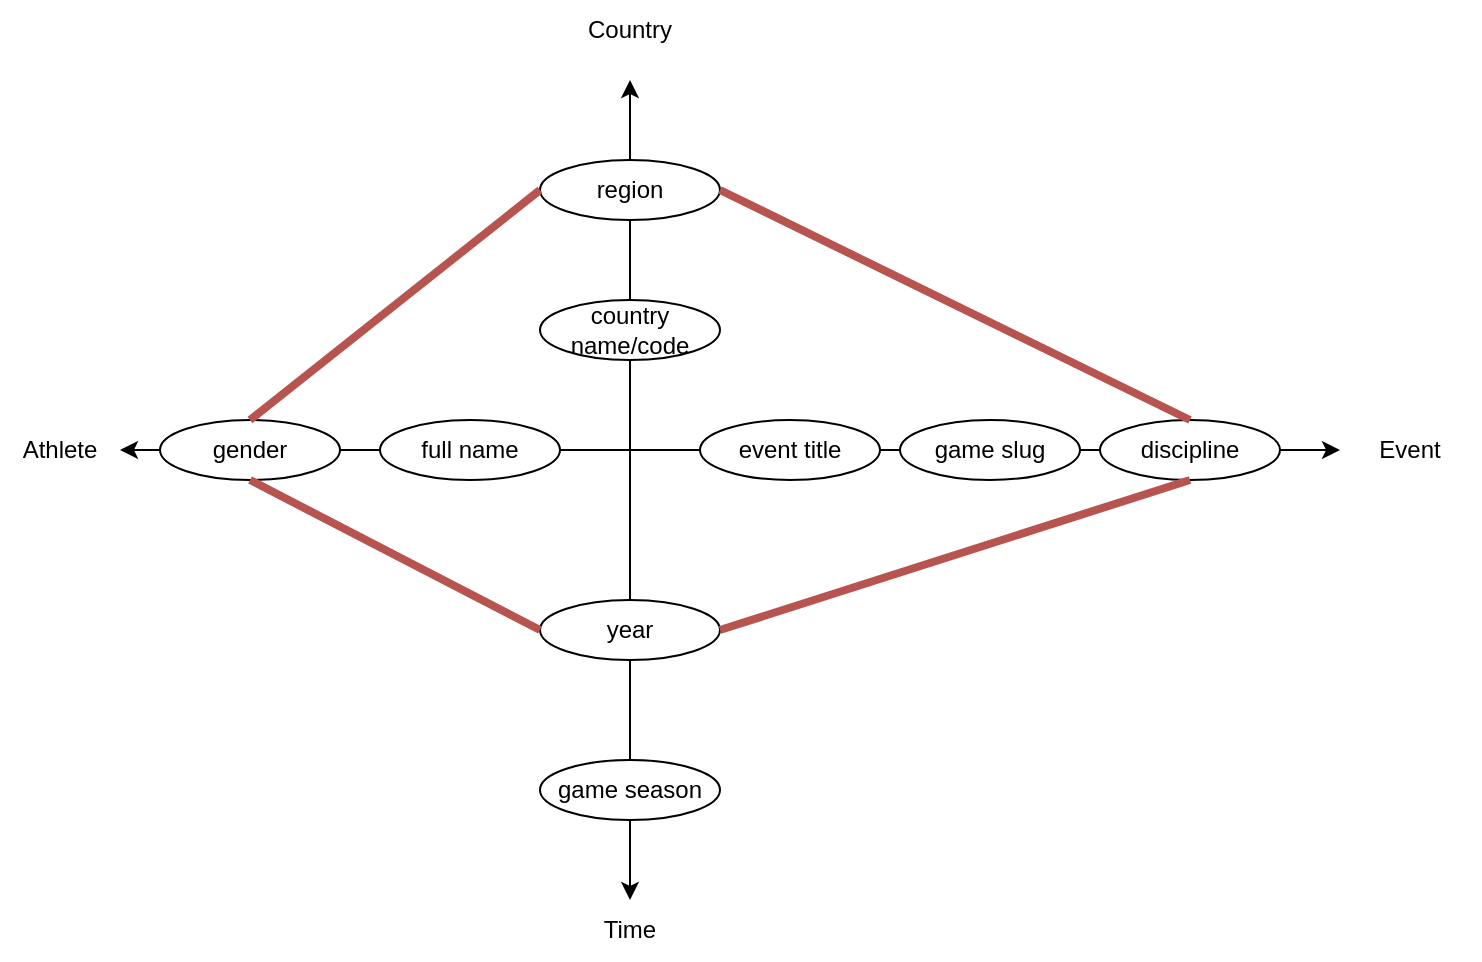 <mxfile version="24.0.8" type="device">
  <diagram name="Page-1" id="1QW9d5h8IJgmGNjJU1nf">
    <mxGraphModel dx="1434" dy="756" grid="1" gridSize="10" guides="1" tooltips="1" connect="1" arrows="1" fold="1" page="1" pageScale="1" pageWidth="850" pageHeight="1100" math="0" shadow="0">
      <root>
        <mxCell id="0" />
        <mxCell id="1" parent="0" />
        <mxCell id="5DKNPGP_5_Qy-LUGQ_C3-7" value="" style="endArrow=none;html=1;rounded=0;" parent="1" source="5DKNPGP_5_Qy-LUGQ_C3-23" target="5DKNPGP_5_Qy-LUGQ_C3-6" edge="1">
          <mxGeometry width="50" height="50" relative="1" as="geometry">
            <mxPoint x="60" y="405" as="sourcePoint" />
            <mxPoint x="670" y="400" as="targetPoint" />
          </mxGeometry>
        </mxCell>
        <mxCell id="5DKNPGP_5_Qy-LUGQ_C3-6" value="event title" style="ellipse;whiteSpace=wrap;html=1;" parent="1" vertex="1">
          <mxGeometry x="350" y="390" width="90" height="30" as="geometry" />
        </mxCell>
        <mxCell id="5DKNPGP_5_Qy-LUGQ_C3-9" value="discipline" style="ellipse;whiteSpace=wrap;html=1;" parent="1" vertex="1">
          <mxGeometry x="550" y="390" width="90" height="30" as="geometry" />
        </mxCell>
        <mxCell id="5DKNPGP_5_Qy-LUGQ_C3-10" value="" style="endArrow=none;html=1;rounded=0;" parent="1" source="5DKNPGP_5_Qy-LUGQ_C3-6" target="5DKNPGP_5_Qy-LUGQ_C3-9" edge="1">
          <mxGeometry width="50" height="50" relative="1" as="geometry">
            <mxPoint x="440" y="404" as="sourcePoint" />
            <mxPoint x="670" y="400" as="targetPoint" />
          </mxGeometry>
        </mxCell>
        <mxCell id="5DKNPGP_5_Qy-LUGQ_C3-8" value="game slug" style="ellipse;whiteSpace=wrap;html=1;" parent="1" vertex="1">
          <mxGeometry x="450" y="390" width="90" height="30" as="geometry" />
        </mxCell>
        <mxCell id="5DKNPGP_5_Qy-LUGQ_C3-14" value="" style="endArrow=none;html=1;rounded=0;" parent="1" target="5DKNPGP_5_Qy-LUGQ_C3-13" edge="1">
          <mxGeometry width="50" height="50" relative="1" as="geometry">
            <mxPoint x="315" y="420" as="sourcePoint" />
            <mxPoint x="320" y="80" as="targetPoint" />
          </mxGeometry>
        </mxCell>
        <mxCell id="5DKNPGP_5_Qy-LUGQ_C3-13" value="country name/code" style="ellipse;whiteSpace=wrap;html=1;" parent="1" vertex="1">
          <mxGeometry x="270" y="330" width="90" height="30" as="geometry" />
        </mxCell>
        <mxCell id="5DKNPGP_5_Qy-LUGQ_C3-16" value="" style="endArrow=none;html=1;rounded=0;" parent="1" source="5DKNPGP_5_Qy-LUGQ_C3-13" target="5DKNPGP_5_Qy-LUGQ_C3-15" edge="1">
          <mxGeometry width="50" height="50" relative="1" as="geometry">
            <mxPoint x="315" y="330" as="sourcePoint" />
            <mxPoint x="320" y="80" as="targetPoint" />
          </mxGeometry>
        </mxCell>
        <mxCell id="5DKNPGP_5_Qy-LUGQ_C3-15" value="region" style="ellipse;whiteSpace=wrap;html=1;" parent="1" vertex="1">
          <mxGeometry x="270" y="260" width="90" height="30" as="geometry" />
        </mxCell>
        <mxCell id="5DKNPGP_5_Qy-LUGQ_C3-20" value="" style="endArrow=none;html=1;rounded=0;" parent="1" target="5DKNPGP_5_Qy-LUGQ_C3-19" edge="1">
          <mxGeometry width="50" height="50" relative="1" as="geometry">
            <mxPoint x="315" y="410" as="sourcePoint" />
            <mxPoint x="320" y="710" as="targetPoint" />
          </mxGeometry>
        </mxCell>
        <mxCell id="5DKNPGP_5_Qy-LUGQ_C3-19" value="year" style="ellipse;whiteSpace=wrap;html=1;" parent="1" vertex="1">
          <mxGeometry x="270" y="480" width="90" height="30" as="geometry" />
        </mxCell>
        <mxCell id="5DKNPGP_5_Qy-LUGQ_C3-22" value="" style="endArrow=none;html=1;rounded=0;" parent="1" source="5DKNPGP_5_Qy-LUGQ_C3-19" target="5DKNPGP_5_Qy-LUGQ_C3-21" edge="1">
          <mxGeometry width="50" height="50" relative="1" as="geometry">
            <mxPoint x="315" y="470" as="sourcePoint" />
            <mxPoint x="315" y="710" as="targetPoint" />
          </mxGeometry>
        </mxCell>
        <mxCell id="5DKNPGP_5_Qy-LUGQ_C3-21" value="game season" style="ellipse;whiteSpace=wrap;html=1;" parent="1" vertex="1">
          <mxGeometry x="270" y="560" width="90" height="30" as="geometry" />
        </mxCell>
        <mxCell id="5DKNPGP_5_Qy-LUGQ_C3-24" value="" style="endArrow=none;html=1;rounded=0;" parent="1" source="5DKNPGP_5_Qy-LUGQ_C3-25" target="5DKNPGP_5_Qy-LUGQ_C3-23" edge="1">
          <mxGeometry width="50" height="50" relative="1" as="geometry">
            <mxPoint x="60" y="405" as="sourcePoint" />
            <mxPoint x="350" y="405" as="targetPoint" />
          </mxGeometry>
        </mxCell>
        <mxCell id="5DKNPGP_5_Qy-LUGQ_C3-23" value="full name" style="ellipse;whiteSpace=wrap;html=1;" parent="1" vertex="1">
          <mxGeometry x="190" y="390" width="90" height="30" as="geometry" />
        </mxCell>
        <mxCell id="5DKNPGP_5_Qy-LUGQ_C3-25" value="gender" style="ellipse;whiteSpace=wrap;html=1;" parent="1" vertex="1">
          <mxGeometry x="80" y="390" width="90" height="30" as="geometry" />
        </mxCell>
        <mxCell id="5DKNPGP_5_Qy-LUGQ_C3-27" value="Athlete" style="text;html=1;align=center;verticalAlign=middle;whiteSpace=wrap;rounded=0;" parent="1" vertex="1">
          <mxGeometry y="390" width="60" height="30" as="geometry" />
        </mxCell>
        <mxCell id="5DKNPGP_5_Qy-LUGQ_C3-28" value="Time" style="text;html=1;align=center;verticalAlign=middle;whiteSpace=wrap;rounded=0;" parent="1" vertex="1">
          <mxGeometry x="285" y="630" width="60" height="30" as="geometry" />
        </mxCell>
        <mxCell id="5DKNPGP_5_Qy-LUGQ_C3-29" value="Event" style="text;html=1;align=center;verticalAlign=middle;whiteSpace=wrap;rounded=0;" parent="1" vertex="1">
          <mxGeometry x="670" y="390" width="70" height="30" as="geometry" />
        </mxCell>
        <mxCell id="5DKNPGP_5_Qy-LUGQ_C3-30" value="" style="endArrow=classic;html=1;rounded=0;exitX=1;exitY=0.5;exitDx=0;exitDy=0;entryX=0;entryY=0.5;entryDx=0;entryDy=0;" parent="1" source="5DKNPGP_5_Qy-LUGQ_C3-9" target="5DKNPGP_5_Qy-LUGQ_C3-29" edge="1">
          <mxGeometry width="50" height="50" relative="1" as="geometry">
            <mxPoint x="740" y="405" as="sourcePoint" />
            <mxPoint x="450" y="360" as="targetPoint" />
          </mxGeometry>
        </mxCell>
        <mxCell id="5DKNPGP_5_Qy-LUGQ_C3-31" value="Country" style="text;html=1;align=center;verticalAlign=middle;whiteSpace=wrap;rounded=0;" parent="1" vertex="1">
          <mxGeometry x="285" y="180" width="60" height="30" as="geometry" />
        </mxCell>
        <mxCell id="5DKNPGP_5_Qy-LUGQ_C3-32" value="" style="endArrow=classic;html=1;rounded=0;exitX=0.5;exitY=0;exitDx=0;exitDy=0;" parent="1" source="5DKNPGP_5_Qy-LUGQ_C3-15" edge="1">
          <mxGeometry width="50" height="50" relative="1" as="geometry">
            <mxPoint x="315" y="190" as="sourcePoint" />
            <mxPoint x="315" y="220" as="targetPoint" />
          </mxGeometry>
        </mxCell>
        <mxCell id="5DKNPGP_5_Qy-LUGQ_C3-33" value="" style="endArrow=classic;html=1;rounded=0;exitX=0.5;exitY=1;exitDx=0;exitDy=0;entryX=0.5;entryY=0;entryDx=0;entryDy=0;" parent="1" source="5DKNPGP_5_Qy-LUGQ_C3-21" target="5DKNPGP_5_Qy-LUGQ_C3-28" edge="1">
          <mxGeometry width="50" height="50" relative="1" as="geometry">
            <mxPoint x="400" y="410" as="sourcePoint" />
            <mxPoint x="450" y="360" as="targetPoint" />
          </mxGeometry>
        </mxCell>
        <mxCell id="5DKNPGP_5_Qy-LUGQ_C3-34" value="" style="endArrow=classic;html=1;rounded=0;exitX=0;exitY=0.5;exitDx=0;exitDy=0;entryX=1;entryY=0.5;entryDx=0;entryDy=0;" parent="1" source="5DKNPGP_5_Qy-LUGQ_C3-25" target="5DKNPGP_5_Qy-LUGQ_C3-27" edge="1">
          <mxGeometry width="50" height="50" relative="1" as="geometry">
            <mxPoint x="400" y="410" as="sourcePoint" />
            <mxPoint x="450" y="360" as="targetPoint" />
          </mxGeometry>
        </mxCell>
        <mxCell id="eMCbyViygMYvj6RiYX76-1" value="" style="endArrow=none;html=1;rounded=0;strokeWidth=4;fillColor=#f8cecc;strokeColor=#b85450;exitX=1;exitY=0.5;exitDx=0;exitDy=0;entryX=0.5;entryY=1;entryDx=0;entryDy=0;" edge="1" parent="1" source="5DKNPGP_5_Qy-LUGQ_C3-19" target="5DKNPGP_5_Qy-LUGQ_C3-9">
          <mxGeometry width="50" height="50" relative="1" as="geometry">
            <mxPoint x="400" y="410" as="sourcePoint" />
            <mxPoint x="450" y="360" as="targetPoint" />
          </mxGeometry>
        </mxCell>
        <mxCell id="eMCbyViygMYvj6RiYX76-2" value="" style="endArrow=none;html=1;rounded=0;strokeWidth=4;fillColor=#f8cecc;strokeColor=#b85450;exitX=0;exitY=0.5;exitDx=0;exitDy=0;entryX=0.5;entryY=1;entryDx=0;entryDy=0;" edge="1" parent="1" source="5DKNPGP_5_Qy-LUGQ_C3-19" target="5DKNPGP_5_Qy-LUGQ_C3-25">
          <mxGeometry width="50" height="50" relative="1" as="geometry">
            <mxPoint x="370" y="505" as="sourcePoint" />
            <mxPoint x="605" y="430" as="targetPoint" />
          </mxGeometry>
        </mxCell>
        <mxCell id="eMCbyViygMYvj6RiYX76-3" value="" style="endArrow=none;html=1;rounded=0;strokeWidth=4;fillColor=#f8cecc;strokeColor=#b85450;exitX=0.5;exitY=0;exitDx=0;exitDy=0;entryX=0;entryY=0.5;entryDx=0;entryDy=0;" edge="1" parent="1" source="5DKNPGP_5_Qy-LUGQ_C3-25" target="5DKNPGP_5_Qy-LUGQ_C3-15">
          <mxGeometry width="50" height="50" relative="1" as="geometry">
            <mxPoint x="380" y="515" as="sourcePoint" />
            <mxPoint x="615" y="440" as="targetPoint" />
          </mxGeometry>
        </mxCell>
        <mxCell id="eMCbyViygMYvj6RiYX76-4" value="" style="endArrow=none;html=1;rounded=0;strokeWidth=4;fillColor=#f8cecc;strokeColor=#b85450;exitX=1;exitY=0.5;exitDx=0;exitDy=0;entryX=0.5;entryY=0;entryDx=0;entryDy=0;" edge="1" parent="1" source="5DKNPGP_5_Qy-LUGQ_C3-15" target="5DKNPGP_5_Qy-LUGQ_C3-9">
          <mxGeometry width="50" height="50" relative="1" as="geometry">
            <mxPoint x="390" y="525" as="sourcePoint" />
            <mxPoint x="625" y="450" as="targetPoint" />
          </mxGeometry>
        </mxCell>
      </root>
    </mxGraphModel>
  </diagram>
</mxfile>
